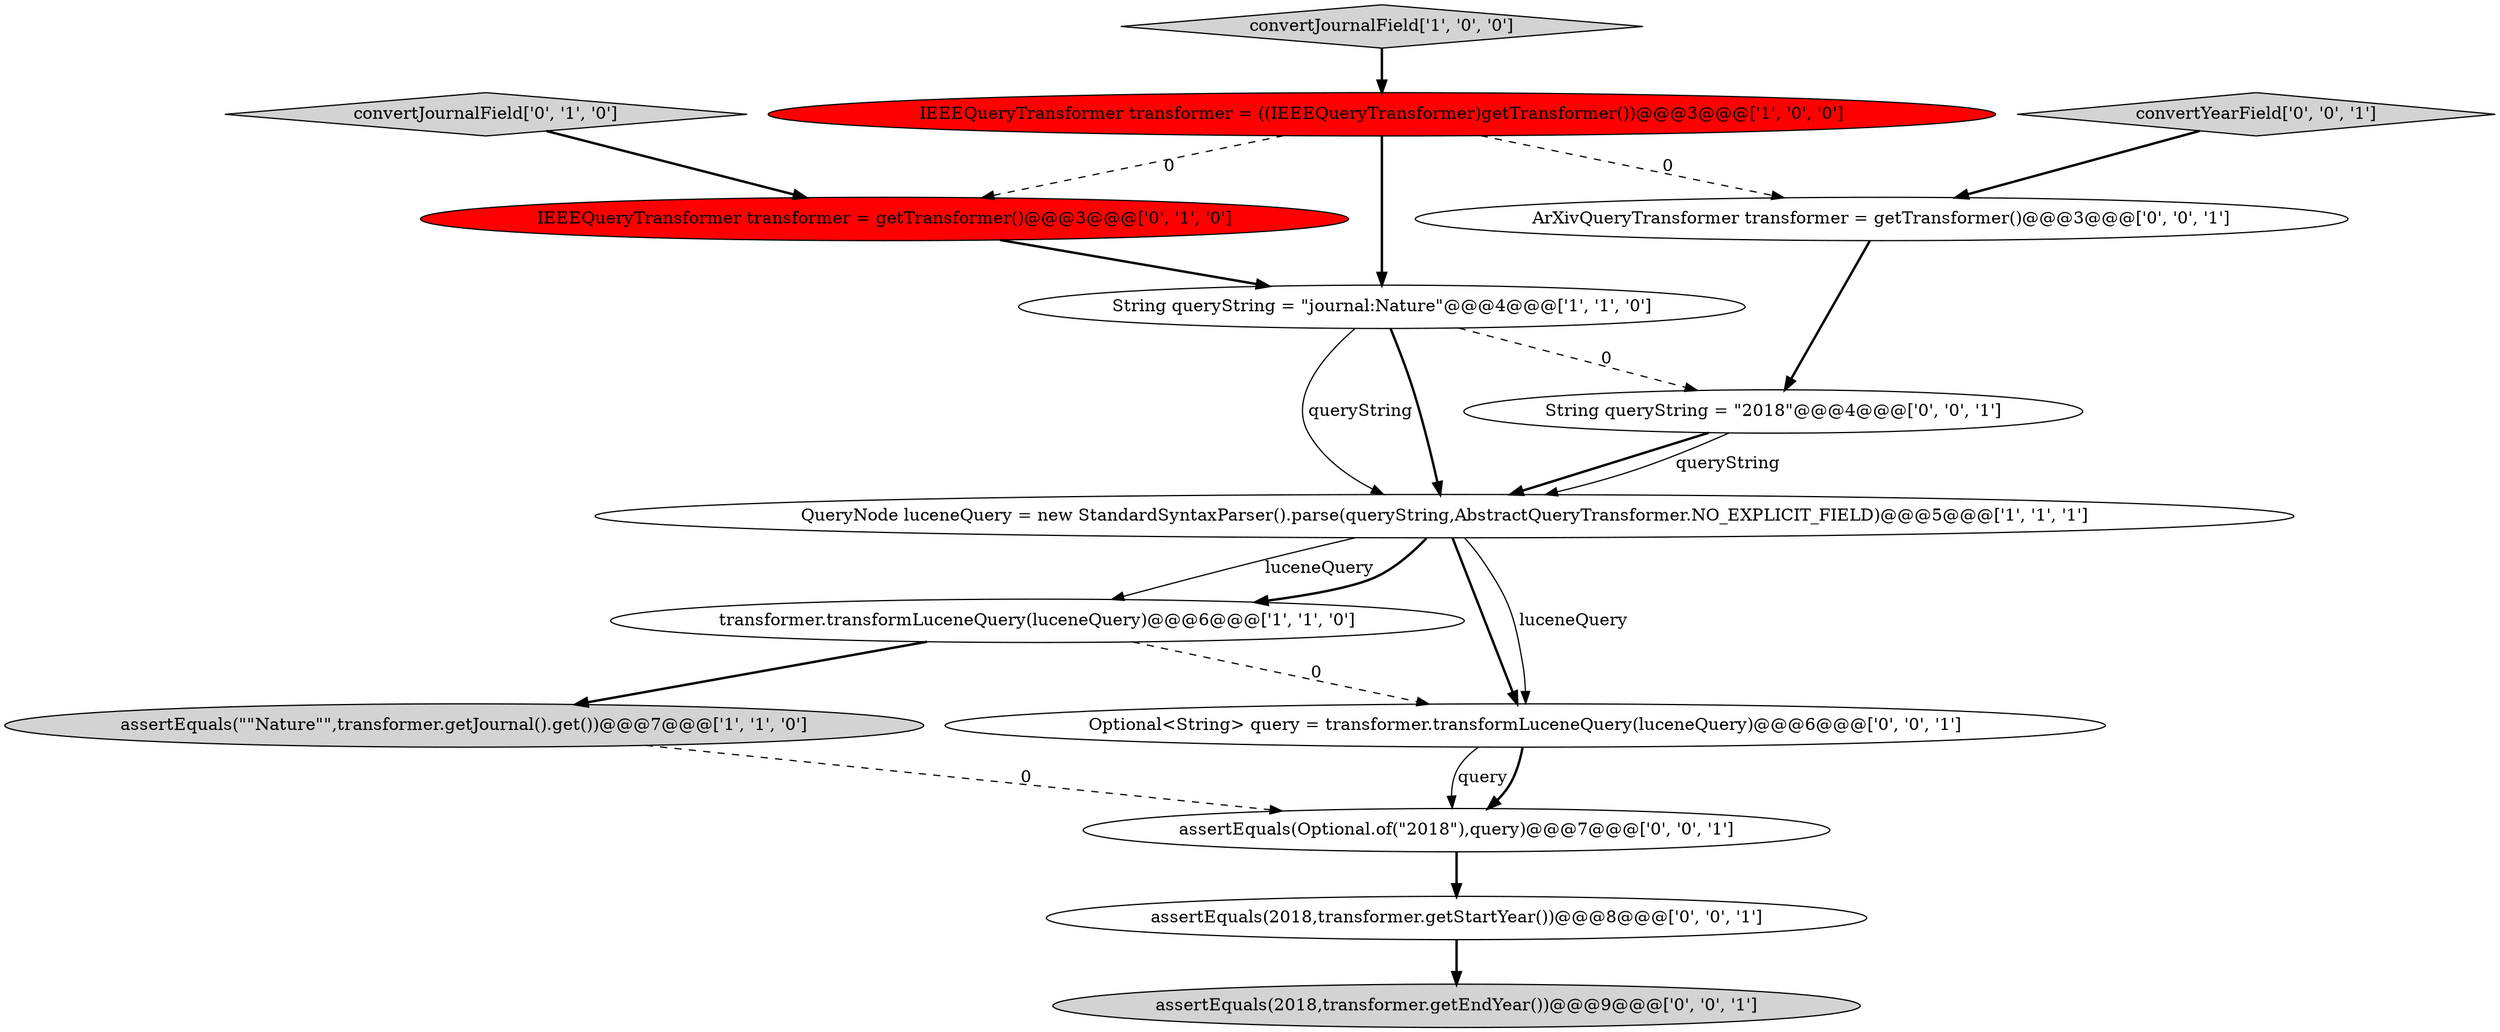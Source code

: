 digraph {
5 [style = filled, label = "QueryNode luceneQuery = new StandardSyntaxParser().parse(queryString,AbstractQueryTransformer.NO_EXPLICIT_FIELD)@@@5@@@['1', '1', '1']", fillcolor = white, shape = ellipse image = "AAA0AAABBB1BBB"];
1 [style = filled, label = "transformer.transformLuceneQuery(luceneQuery)@@@6@@@['1', '1', '0']", fillcolor = white, shape = ellipse image = "AAA0AAABBB1BBB"];
0 [style = filled, label = "IEEEQueryTransformer transformer = ((IEEEQueryTransformer)getTransformer())@@@3@@@['1', '0', '0']", fillcolor = red, shape = ellipse image = "AAA1AAABBB1BBB"];
2 [style = filled, label = "assertEquals(\"\"Nature\"\",transformer.getJournal().get())@@@7@@@['1', '1', '0']", fillcolor = lightgray, shape = ellipse image = "AAA0AAABBB1BBB"];
11 [style = filled, label = "assertEquals(2018,transformer.getEndYear())@@@9@@@['0', '0', '1']", fillcolor = lightgray, shape = ellipse image = "AAA0AAABBB3BBB"];
13 [style = filled, label = "assertEquals(2018,transformer.getStartYear())@@@8@@@['0', '0', '1']", fillcolor = white, shape = ellipse image = "AAA0AAABBB3BBB"];
14 [style = filled, label = "assertEquals(Optional.of(\"2018\"),query)@@@7@@@['0', '0', '1']", fillcolor = white, shape = ellipse image = "AAA0AAABBB3BBB"];
4 [style = filled, label = "String queryString = \"journal:Nature\"@@@4@@@['1', '1', '0']", fillcolor = white, shape = ellipse image = "AAA0AAABBB1BBB"];
8 [style = filled, label = "ArXivQueryTransformer transformer = getTransformer()@@@3@@@['0', '0', '1']", fillcolor = white, shape = ellipse image = "AAA0AAABBB3BBB"];
6 [style = filled, label = "IEEEQueryTransformer transformer = getTransformer()@@@3@@@['0', '1', '0']", fillcolor = red, shape = ellipse image = "AAA1AAABBB2BBB"];
10 [style = filled, label = "String queryString = \"2018\"@@@4@@@['0', '0', '1']", fillcolor = white, shape = ellipse image = "AAA0AAABBB3BBB"];
3 [style = filled, label = "convertJournalField['1', '0', '0']", fillcolor = lightgray, shape = diamond image = "AAA0AAABBB1BBB"];
12 [style = filled, label = "convertYearField['0', '0', '1']", fillcolor = lightgray, shape = diamond image = "AAA0AAABBB3BBB"];
9 [style = filled, label = "Optional<String> query = transformer.transformLuceneQuery(luceneQuery)@@@6@@@['0', '0', '1']", fillcolor = white, shape = ellipse image = "AAA0AAABBB3BBB"];
7 [style = filled, label = "convertJournalField['0', '1', '0']", fillcolor = lightgray, shape = diamond image = "AAA0AAABBB2BBB"];
8->10 [style = bold, label=""];
5->1 [style = solid, label="luceneQuery"];
5->9 [style = bold, label=""];
5->9 [style = solid, label="luceneQuery"];
0->6 [style = dashed, label="0"];
1->9 [style = dashed, label="0"];
13->11 [style = bold, label=""];
3->0 [style = bold, label=""];
5->1 [style = bold, label=""];
6->4 [style = bold, label=""];
4->5 [style = solid, label="queryString"];
10->5 [style = bold, label=""];
2->14 [style = dashed, label="0"];
0->4 [style = bold, label=""];
12->8 [style = bold, label=""];
7->6 [style = bold, label=""];
9->14 [style = solid, label="query"];
9->14 [style = bold, label=""];
0->8 [style = dashed, label="0"];
1->2 [style = bold, label=""];
14->13 [style = bold, label=""];
4->10 [style = dashed, label="0"];
10->5 [style = solid, label="queryString"];
4->5 [style = bold, label=""];
}
